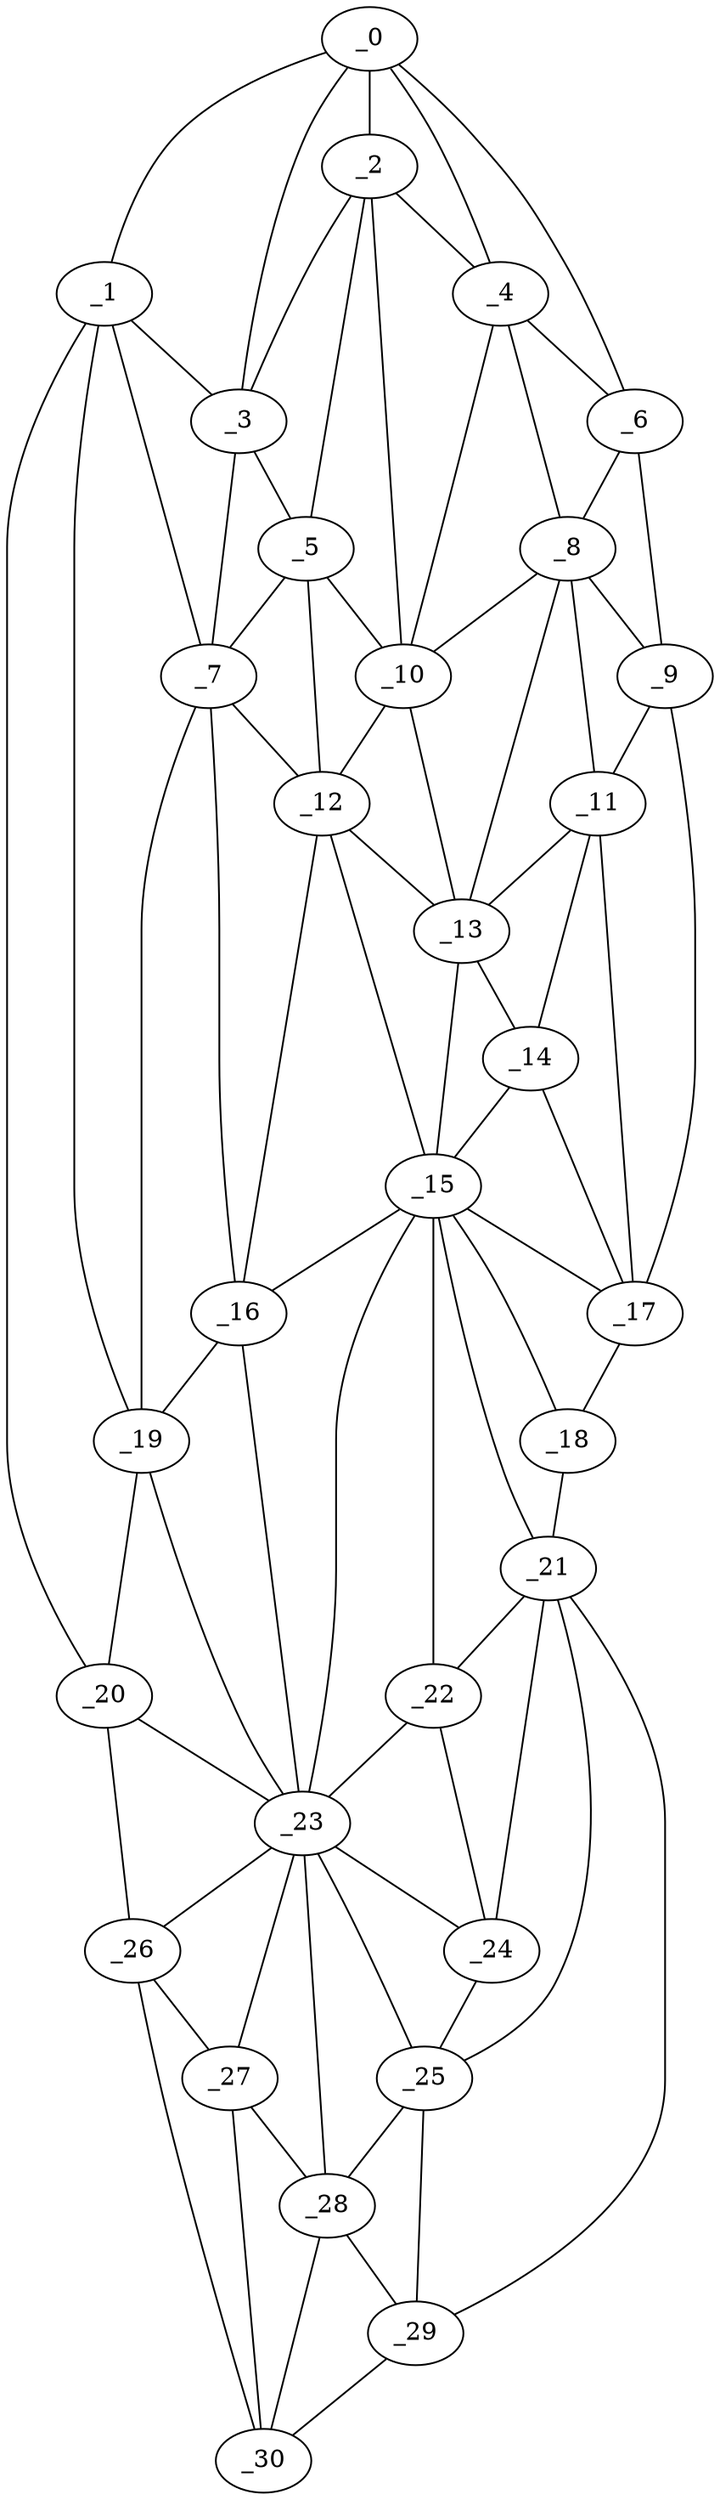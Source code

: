 graph "obj3__140.gxl" {
	_0	 [x=6,
		y=64];
	_1	 [x=8,
		y=88];
	_0 -- _1	 [valence=1];
	_2	 [x=20,
		y=56];
	_0 -- _2	 [valence=1];
	_3	 [x=23,
		y=74];
	_0 -- _3	 [valence=2];
	_4	 [x=28,
		y=40];
	_0 -- _4	 [valence=1];
	_6	 [x=29,
		y=31];
	_0 -- _6	 [valence=1];
	_1 -- _3	 [valence=1];
	_7	 [x=29,
		y=82];
	_1 -- _7	 [valence=1];
	_19	 [x=81,
		y=90];
	_1 -- _19	 [valence=2];
	_20	 [x=87,
		y=91];
	_1 -- _20	 [valence=1];
	_2 -- _3	 [valence=2];
	_2 -- _4	 [valence=2];
	_5	 [x=28,
		y=69];
	_2 -- _5	 [valence=2];
	_10	 [x=41,
		y=55];
	_2 -- _10	 [valence=2];
	_3 -- _5	 [valence=2];
	_3 -- _7	 [valence=2];
	_4 -- _6	 [valence=2];
	_8	 [x=36,
		y=41];
	_4 -- _8	 [valence=1];
	_4 -- _10	 [valence=1];
	_5 -- _7	 [valence=2];
	_5 -- _10	 [valence=1];
	_12	 [x=46,
		y=55];
	_5 -- _12	 [valence=2];
	_6 -- _8	 [valence=2];
	_9	 [x=39,
		y=30];
	_6 -- _9	 [valence=1];
	_7 -- _12	 [valence=2];
	_16	 [x=66,
		y=77];
	_7 -- _16	 [valence=1];
	_7 -- _19	 [valence=2];
	_8 -- _9	 [valence=2];
	_8 -- _10	 [valence=2];
	_11	 [x=43,
		y=32];
	_8 -- _11	 [valence=1];
	_13	 [x=52,
		y=47];
	_8 -- _13	 [valence=2];
	_9 -- _11	 [valence=2];
	_17	 [x=71,
		y=28];
	_9 -- _17	 [valence=1];
	_10 -- _12	 [valence=2];
	_10 -- _13	 [valence=2];
	_11 -- _13	 [valence=1];
	_14	 [x=58,
		y=44];
	_11 -- _14	 [valence=2];
	_11 -- _17	 [valence=1];
	_12 -- _13	 [valence=2];
	_15	 [x=66,
		y=50];
	_12 -- _15	 [valence=2];
	_12 -- _16	 [valence=2];
	_13 -- _14	 [valence=2];
	_13 -- _15	 [valence=1];
	_14 -- _15	 [valence=2];
	_14 -- _17	 [valence=2];
	_15 -- _16	 [valence=2];
	_15 -- _17	 [valence=2];
	_18	 [x=76,
		y=28];
	_15 -- _18	 [valence=1];
	_21	 [x=98,
		y=37];
	_15 -- _21	 [valence=2];
	_22	 [x=101,
		y=42];
	_15 -- _22	 [valence=2];
	_23	 [x=106,
		y=67];
	_15 -- _23	 [valence=1];
	_16 -- _19	 [valence=2];
	_16 -- _23	 [valence=2];
	_17 -- _18	 [valence=1];
	_18 -- _21	 [valence=1];
	_19 -- _20	 [valence=2];
	_19 -- _23	 [valence=1];
	_20 -- _23	 [valence=1];
	_26	 [x=118,
		y=79];
	_20 -- _26	 [valence=1];
	_21 -- _22	 [valence=1];
	_24	 [x=108,
		y=45];
	_21 -- _24	 [valence=2];
	_25	 [x=113,
		y=46];
	_21 -- _25	 [valence=2];
	_29	 [x=126,
		y=49];
	_21 -- _29	 [valence=1];
	_22 -- _23	 [valence=1];
	_22 -- _24	 [valence=2];
	_23 -- _24	 [valence=2];
	_23 -- _25	 [valence=1];
	_23 -- _26	 [valence=1];
	_27	 [x=121,
		y=69];
	_23 -- _27	 [valence=2];
	_28	 [x=124,
		y=58];
	_23 -- _28	 [valence=2];
	_24 -- _25	 [valence=2];
	_25 -- _28	 [valence=2];
	_25 -- _29	 [valence=2];
	_26 -- _27	 [valence=2];
	_30	 [x=126,
		y=63];
	_26 -- _30	 [valence=1];
	_27 -- _28	 [valence=2];
	_27 -- _30	 [valence=2];
	_28 -- _29	 [valence=1];
	_28 -- _30	 [valence=2];
	_29 -- _30	 [valence=1];
}
